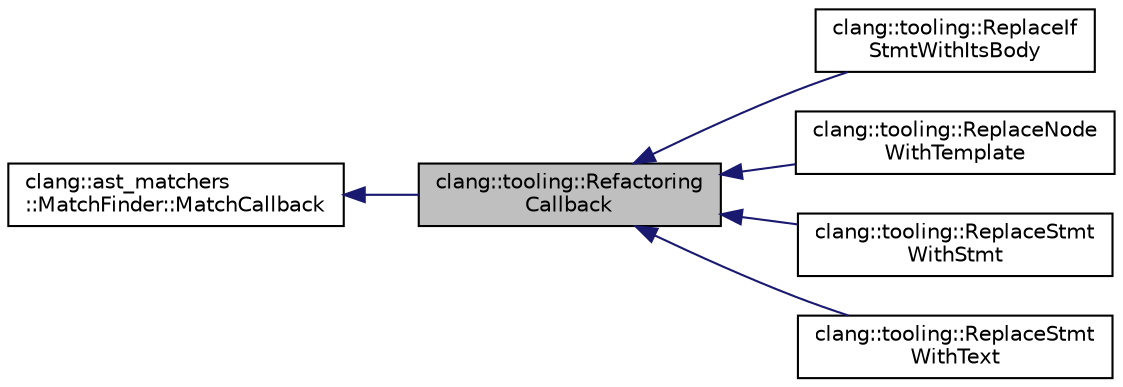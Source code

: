 digraph "clang::tooling::RefactoringCallback"
{
 // LATEX_PDF_SIZE
  bgcolor="transparent";
  edge [fontname="Helvetica",fontsize="10",labelfontname="Helvetica",labelfontsize="10"];
  node [fontname="Helvetica",fontsize="10",shape=record];
  rankdir="LR";
  Node1 [label="clang::tooling::Refactoring\lCallback",height=0.2,width=0.4,color="black", fillcolor="grey75", style="filled", fontcolor="black",tooltip="Base class for RefactoringCallbacks."];
  Node2 -> Node1 [dir="back",color="midnightblue",fontsize="10",style="solid",fontname="Helvetica"];
  Node2 [label="clang::ast_matchers\l::MatchFinder::MatchCallback",height=0.2,width=0.4,color="black",URL="$classclang_1_1ast__matchers_1_1MatchFinder_1_1MatchCallback.html",tooltip="Called when the Match registered for it was successfully found in the AST."];
  Node1 -> Node3 [dir="back",color="midnightblue",fontsize="10",style="solid",fontname="Helvetica"];
  Node3 [label="clang::tooling::ReplaceIf\lStmtWithItsBody",height=0.2,width=0.4,color="black",URL="$classclang_1_1tooling_1_1ReplaceIfStmtWithItsBody.html",tooltip="Replace an if-statement bound to Id with the outdented text of its body, choosing the consequent or t..."];
  Node1 -> Node4 [dir="back",color="midnightblue",fontsize="10",style="solid",fontname="Helvetica"];
  Node4 [label="clang::tooling::ReplaceNode\lWithTemplate",height=0.2,width=0.4,color="black",URL="$classclang_1_1tooling_1_1ReplaceNodeWithTemplate.html",tooltip="Replace the text of an AST node bound to FromId with the result of evaluating the template in ToTempl..."];
  Node1 -> Node5 [dir="back",color="midnightblue",fontsize="10",style="solid",fontname="Helvetica"];
  Node5 [label="clang::tooling::ReplaceStmt\lWithStmt",height=0.2,width=0.4,color="black",URL="$classclang_1_1tooling_1_1ReplaceStmtWithStmt.html",tooltip="Replace the text of the statement bound to FromId with the text of the statement bound to ToId."];
  Node1 -> Node6 [dir="back",color="midnightblue",fontsize="10",style="solid",fontname="Helvetica"];
  Node6 [label="clang::tooling::ReplaceStmt\lWithText",height=0.2,width=0.4,color="black",URL="$classclang_1_1tooling_1_1ReplaceStmtWithText.html",tooltip="Replace the text of the statement bound to FromId with the text in ToText."];
}
